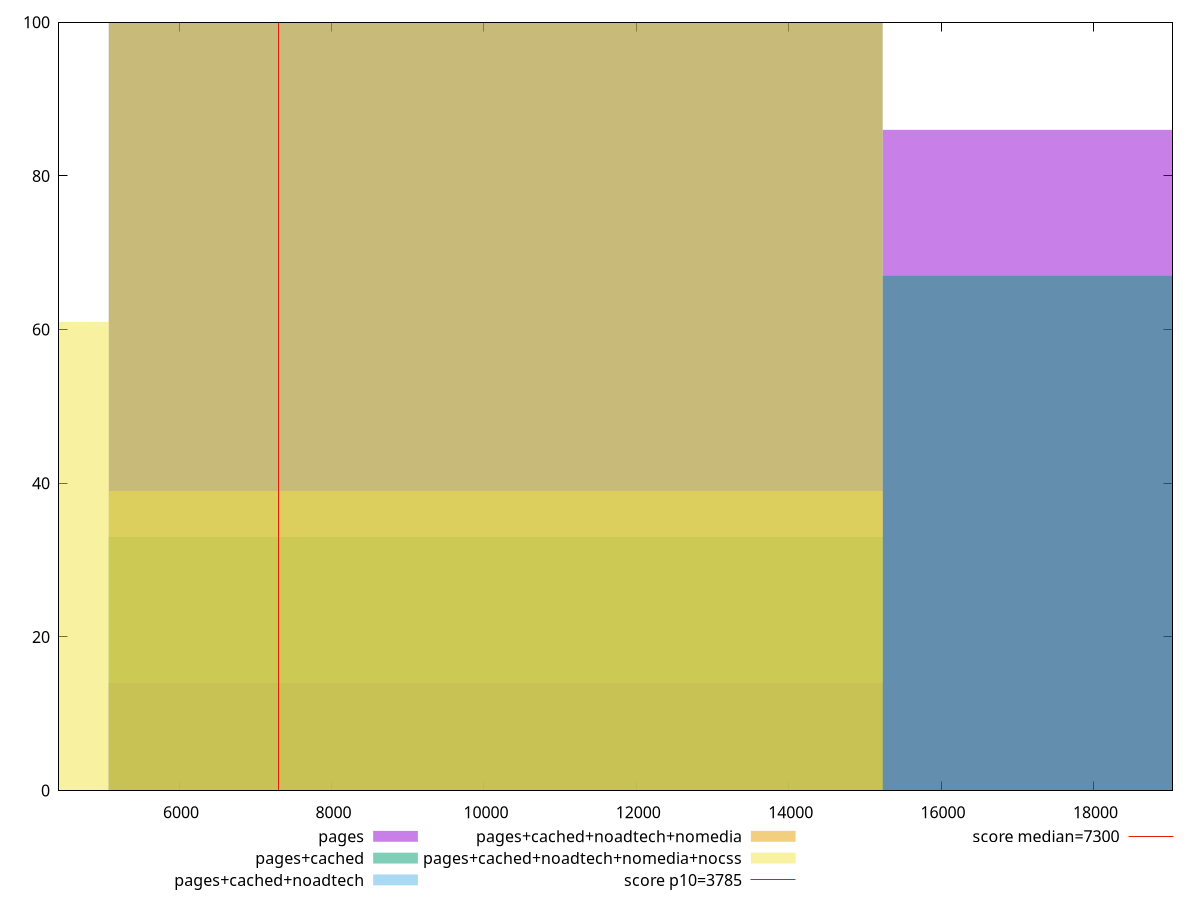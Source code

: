 reset

$pages <<EOF
20309.872149107305 86
10154.936074553652 14
EOF

$pagesCached <<EOF
20309.872149107305 67
10154.936074553652 33
EOF

$pagesCachedNoadtech <<EOF
10154.936074553652 100
EOF

$pagesCachedNoadtechNomedia <<EOF
10154.936074553652 100
EOF

$pagesCachedNoadtechNomediaNocss <<EOF
10154.936074553652 39
0 61
EOF

set key outside below
set boxwidth 10154.936074553652
set xrange [4424.557999999999:19036.495000000003]
set yrange [0:100]
set trange [0:100]
set style fill transparent solid 0.5 noborder

set parametric
set terminal svg size 640, 530 enhanced background rgb 'white'
set output "report_00015_2021-02-09T16-11-33.973Z/interactive/comparison/histogram/all_raw.svg"

plot $pages title "pages" with boxes, \
     $pagesCached title "pages+cached" with boxes, \
     $pagesCachedNoadtech title "pages+cached+noadtech" with boxes, \
     $pagesCachedNoadtechNomedia title "pages+cached+noadtech+nomedia" with boxes, \
     $pagesCachedNoadtechNomediaNocss title "pages+cached+noadtech+nomedia+nocss" with boxes, \
     3785,t title "score p10=3785", \
     7300,t title "score median=7300"

reset
